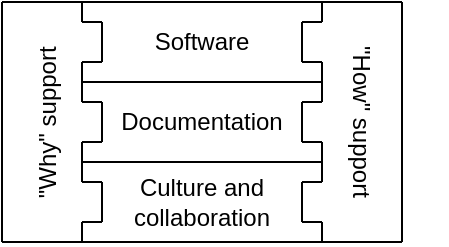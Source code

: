 <mxfile version="24.4.13" type="device">
  <diagram name="Page-1" id="10yxt3X_zslI6xzK4Py6">
    <mxGraphModel dx="244" dy="118" grid="1" gridSize="10" guides="1" tooltips="1" connect="1" arrows="1" fold="1" page="1" pageScale="1" pageWidth="827" pageHeight="1169" math="0" shadow="0">
      <root>
        <mxCell id="0" />
        <mxCell id="1" parent="0" />
        <mxCell id="GXt7LjNAbAXvlwu4eHmQ-1" value="" style="group" vertex="1" connectable="0" parent="1">
          <mxGeometry x="250" y="390" width="222.5" height="120" as="geometry" />
        </mxCell>
        <mxCell id="GXt7LjNAbAXvlwu4eHmQ-2" value="" style="group" vertex="1" connectable="0" parent="GXt7LjNAbAXvlwu4eHmQ-1">
          <mxGeometry width="222.5" height="120" as="geometry" />
        </mxCell>
        <mxCell id="GXt7LjNAbAXvlwu4eHmQ-3" value="" style="group;rotation=-180;" vertex="1" connectable="0" parent="GXt7LjNAbAXvlwu4eHmQ-2">
          <mxGeometry x="150" width="72.5" height="120" as="geometry" />
        </mxCell>
        <mxCell id="GXt7LjNAbAXvlwu4eHmQ-4" value="" style="endArrow=none;html=1;rounded=0;" edge="1" parent="GXt7LjNAbAXvlwu4eHmQ-3">
          <mxGeometry width="50" height="50" relative="1" as="geometry">
            <mxPoint x="50" as="sourcePoint" />
            <mxPoint x="50" y="120" as="targetPoint" />
          </mxGeometry>
        </mxCell>
        <mxCell id="GXt7LjNAbAXvlwu4eHmQ-5" value="" style="endArrow=none;html=1;rounded=0;" edge="1" parent="GXt7LjNAbAXvlwu4eHmQ-3">
          <mxGeometry width="50" height="50" relative="1" as="geometry">
            <mxPoint x="10" y="120" as="sourcePoint" />
            <mxPoint x="50" y="120" as="targetPoint" />
          </mxGeometry>
        </mxCell>
        <mxCell id="GXt7LjNAbAXvlwu4eHmQ-6" value="" style="endArrow=none;html=1;rounded=0;" edge="1" parent="GXt7LjNAbAXvlwu4eHmQ-3">
          <mxGeometry width="50" height="50" relative="1" as="geometry">
            <mxPoint x="10" as="sourcePoint" />
            <mxPoint x="50" as="targetPoint" />
          </mxGeometry>
        </mxCell>
        <mxCell id="GXt7LjNAbAXvlwu4eHmQ-7" value="" style="endArrow=none;html=1;rounded=0;" edge="1" parent="GXt7LjNAbAXvlwu4eHmQ-3">
          <mxGeometry width="50" height="50" relative="1" as="geometry">
            <mxPoint x="10" y="10" as="sourcePoint" />
            <mxPoint x="10" as="targetPoint" />
          </mxGeometry>
        </mxCell>
        <mxCell id="GXt7LjNAbAXvlwu4eHmQ-8" value="" style="endArrow=none;html=1;rounded=0;" edge="1" parent="GXt7LjNAbAXvlwu4eHmQ-3">
          <mxGeometry width="50" height="50" relative="1" as="geometry">
            <mxPoint x="10" y="50" as="sourcePoint" />
            <mxPoint x="10" y="30" as="targetPoint" />
          </mxGeometry>
        </mxCell>
        <mxCell id="GXt7LjNAbAXvlwu4eHmQ-9" value="" style="endArrow=none;html=1;rounded=0;" edge="1" parent="GXt7LjNAbAXvlwu4eHmQ-3">
          <mxGeometry width="50" height="50" relative="1" as="geometry">
            <mxPoint y="30" as="sourcePoint" />
            <mxPoint y="10" as="targetPoint" />
          </mxGeometry>
        </mxCell>
        <mxCell id="GXt7LjNAbAXvlwu4eHmQ-10" value="" style="endArrow=none;html=1;rounded=0;" edge="1" parent="GXt7LjNAbAXvlwu4eHmQ-3">
          <mxGeometry width="50" height="50" relative="1" as="geometry">
            <mxPoint x="10" y="90" as="sourcePoint" />
            <mxPoint x="10" y="70" as="targetPoint" />
          </mxGeometry>
        </mxCell>
        <mxCell id="GXt7LjNAbAXvlwu4eHmQ-11" value="" style="endArrow=none;html=1;rounded=0;" edge="1" parent="GXt7LjNAbAXvlwu4eHmQ-3">
          <mxGeometry width="50" height="50" relative="1" as="geometry">
            <mxPoint y="10" as="sourcePoint" />
            <mxPoint x="10" y="10" as="targetPoint" />
          </mxGeometry>
        </mxCell>
        <mxCell id="GXt7LjNAbAXvlwu4eHmQ-12" value="" style="endArrow=none;html=1;rounded=0;" edge="1" parent="GXt7LjNAbAXvlwu4eHmQ-3">
          <mxGeometry width="50" height="50" relative="1" as="geometry">
            <mxPoint x="10" y="120" as="sourcePoint" />
            <mxPoint x="10" y="110" as="targetPoint" />
          </mxGeometry>
        </mxCell>
        <mxCell id="GXt7LjNAbAXvlwu4eHmQ-13" value="" style="endArrow=none;html=1;rounded=0;" edge="1" parent="GXt7LjNAbAXvlwu4eHmQ-3">
          <mxGeometry width="50" height="50" relative="1" as="geometry">
            <mxPoint y="70" as="sourcePoint" />
            <mxPoint y="50" as="targetPoint" />
          </mxGeometry>
        </mxCell>
        <mxCell id="GXt7LjNAbAXvlwu4eHmQ-14" value="" style="endArrow=none;html=1;rounded=0;" edge="1" parent="GXt7LjNAbAXvlwu4eHmQ-3">
          <mxGeometry width="50" height="50" relative="1" as="geometry">
            <mxPoint y="110" as="sourcePoint" />
            <mxPoint y="90" as="targetPoint" />
          </mxGeometry>
        </mxCell>
        <mxCell id="GXt7LjNAbAXvlwu4eHmQ-15" value="" style="endArrow=none;html=1;rounded=0;" edge="1" parent="GXt7LjNAbAXvlwu4eHmQ-3">
          <mxGeometry width="50" height="50" relative="1" as="geometry">
            <mxPoint y="50" as="sourcePoint" />
            <mxPoint x="10" y="50" as="targetPoint" />
          </mxGeometry>
        </mxCell>
        <mxCell id="GXt7LjNAbAXvlwu4eHmQ-16" value="" style="endArrow=none;html=1;rounded=0;" edge="1" parent="GXt7LjNAbAXvlwu4eHmQ-3">
          <mxGeometry width="50" height="50" relative="1" as="geometry">
            <mxPoint y="30" as="sourcePoint" />
            <mxPoint x="10" y="30" as="targetPoint" />
          </mxGeometry>
        </mxCell>
        <mxCell id="GXt7LjNAbAXvlwu4eHmQ-17" value="" style="endArrow=none;html=1;rounded=0;" edge="1" parent="GXt7LjNAbAXvlwu4eHmQ-3">
          <mxGeometry width="50" height="50" relative="1" as="geometry">
            <mxPoint y="70" as="sourcePoint" />
            <mxPoint x="10" y="70" as="targetPoint" />
          </mxGeometry>
        </mxCell>
        <mxCell id="GXt7LjNAbAXvlwu4eHmQ-18" value="" style="endArrow=none;html=1;rounded=0;" edge="1" parent="GXt7LjNAbAXvlwu4eHmQ-3">
          <mxGeometry width="50" height="50" relative="1" as="geometry">
            <mxPoint y="90" as="sourcePoint" />
            <mxPoint x="10" y="90" as="targetPoint" />
          </mxGeometry>
        </mxCell>
        <mxCell id="GXt7LjNAbAXvlwu4eHmQ-19" value="" style="endArrow=none;html=1;rounded=0;" edge="1" parent="GXt7LjNAbAXvlwu4eHmQ-3">
          <mxGeometry width="50" height="50" relative="1" as="geometry">
            <mxPoint y="110" as="sourcePoint" />
            <mxPoint x="10" y="110" as="targetPoint" />
          </mxGeometry>
        </mxCell>
        <mxCell id="GXt7LjNAbAXvlwu4eHmQ-20" value="&quot;How&quot; support" style="text;html=1;strokeColor=none;fillColor=none;align=center;verticalAlign=middle;whiteSpace=wrap;rounded=0;shadow=0;glass=0;sketch=0;rotation=90;" vertex="1" parent="GXt7LjNAbAXvlwu4eHmQ-3">
          <mxGeometry x="-12.5" y="44.5" width="85" height="30" as="geometry" />
        </mxCell>
        <mxCell id="GXt7LjNAbAXvlwu4eHmQ-21" value="" style="endArrow=none;html=1;rounded=0;" edge="1" parent="GXt7LjNAbAXvlwu4eHmQ-2">
          <mxGeometry width="50" height="50" relative="1" as="geometry">
            <mxPoint x="40" y="120" as="sourcePoint" />
            <mxPoint x="160" y="120" as="targetPoint" />
          </mxGeometry>
        </mxCell>
        <mxCell id="GXt7LjNAbAXvlwu4eHmQ-22" value="" style="endArrow=none;html=1;rounded=0;" edge="1" parent="GXt7LjNAbAXvlwu4eHmQ-2">
          <mxGeometry width="50" height="50" relative="1" as="geometry">
            <mxPoint x="40" y="80" as="sourcePoint" />
            <mxPoint x="160" y="80" as="targetPoint" />
          </mxGeometry>
        </mxCell>
        <mxCell id="GXt7LjNAbAXvlwu4eHmQ-23" value="" style="endArrow=none;html=1;rounded=0;" edge="1" parent="GXt7LjNAbAXvlwu4eHmQ-2">
          <mxGeometry width="50" height="50" relative="1" as="geometry">
            <mxPoint x="40" y="40" as="sourcePoint" />
            <mxPoint x="160" y="40" as="targetPoint" />
          </mxGeometry>
        </mxCell>
        <mxCell id="GXt7LjNAbAXvlwu4eHmQ-24" value="" style="endArrow=none;html=1;rounded=0;" edge="1" parent="GXt7LjNAbAXvlwu4eHmQ-2">
          <mxGeometry width="50" height="50" relative="1" as="geometry">
            <mxPoint x="40" as="sourcePoint" />
            <mxPoint x="160" as="targetPoint" />
          </mxGeometry>
        </mxCell>
        <mxCell id="GXt7LjNAbAXvlwu4eHmQ-25" value="Software" style="text;html=1;strokeColor=none;fillColor=none;align=center;verticalAlign=middle;whiteSpace=wrap;rounded=0;shadow=0;glass=0;sketch=0;" vertex="1" parent="GXt7LjNAbAXvlwu4eHmQ-2">
          <mxGeometry x="70" y="5" width="60" height="30" as="geometry" />
        </mxCell>
        <mxCell id="GXt7LjNAbAXvlwu4eHmQ-26" value="Documentation" style="text;html=1;strokeColor=none;fillColor=none;align=center;verticalAlign=middle;whiteSpace=wrap;rounded=0;shadow=0;glass=0;sketch=0;" vertex="1" parent="GXt7LjNAbAXvlwu4eHmQ-2">
          <mxGeometry x="70" y="45" width="60" height="30" as="geometry" />
        </mxCell>
        <mxCell id="GXt7LjNAbAXvlwu4eHmQ-27" value="Culture and collaboration" style="text;html=1;strokeColor=none;fillColor=none;align=center;verticalAlign=middle;whiteSpace=wrap;rounded=0;shadow=0;glass=0;sketch=0;" vertex="1" parent="GXt7LjNAbAXvlwu4eHmQ-2">
          <mxGeometry x="50" y="85" width="100" height="30" as="geometry" />
        </mxCell>
        <mxCell id="GXt7LjNAbAXvlwu4eHmQ-28" value="" style="group" vertex="1" connectable="0" parent="GXt7LjNAbAXvlwu4eHmQ-1">
          <mxGeometry width="66.25" height="120" as="geometry" />
        </mxCell>
        <mxCell id="GXt7LjNAbAXvlwu4eHmQ-29" value="" style="endArrow=none;html=1;rounded=0;" edge="1" parent="GXt7LjNAbAXvlwu4eHmQ-28">
          <mxGeometry width="50" height="50" relative="1" as="geometry">
            <mxPoint y="120" as="sourcePoint" />
            <mxPoint as="targetPoint" />
          </mxGeometry>
        </mxCell>
        <mxCell id="GXt7LjNAbAXvlwu4eHmQ-30" value="" style="endArrow=none;html=1;rounded=0;" edge="1" parent="GXt7LjNAbAXvlwu4eHmQ-28">
          <mxGeometry width="50" height="50" relative="1" as="geometry">
            <mxPoint x="40" as="sourcePoint" />
            <mxPoint as="targetPoint" />
          </mxGeometry>
        </mxCell>
        <mxCell id="GXt7LjNAbAXvlwu4eHmQ-31" value="" style="endArrow=none;html=1;rounded=0;" edge="1" parent="GXt7LjNAbAXvlwu4eHmQ-28">
          <mxGeometry width="50" height="50" relative="1" as="geometry">
            <mxPoint x="40" y="120" as="sourcePoint" />
            <mxPoint y="120" as="targetPoint" />
          </mxGeometry>
        </mxCell>
        <mxCell id="GXt7LjNAbAXvlwu4eHmQ-32" value="" style="endArrow=none;html=1;rounded=0;" edge="1" parent="GXt7LjNAbAXvlwu4eHmQ-28">
          <mxGeometry width="50" height="50" relative="1" as="geometry">
            <mxPoint x="40" y="110" as="sourcePoint" />
            <mxPoint x="40" y="120" as="targetPoint" />
          </mxGeometry>
        </mxCell>
        <mxCell id="GXt7LjNAbAXvlwu4eHmQ-33" value="" style="endArrow=none;html=1;rounded=0;" edge="1" parent="GXt7LjNAbAXvlwu4eHmQ-28">
          <mxGeometry width="50" height="50" relative="1" as="geometry">
            <mxPoint x="40" y="70" as="sourcePoint" />
            <mxPoint x="40" y="90" as="targetPoint" />
          </mxGeometry>
        </mxCell>
        <mxCell id="GXt7LjNAbAXvlwu4eHmQ-34" value="" style="endArrow=none;html=1;rounded=0;" edge="1" parent="GXt7LjNAbAXvlwu4eHmQ-28">
          <mxGeometry width="50" height="50" relative="1" as="geometry">
            <mxPoint x="50" y="90" as="sourcePoint" />
            <mxPoint x="50" y="110" as="targetPoint" />
          </mxGeometry>
        </mxCell>
        <mxCell id="GXt7LjNAbAXvlwu4eHmQ-35" value="" style="endArrow=none;html=1;rounded=0;" edge="1" parent="GXt7LjNAbAXvlwu4eHmQ-28">
          <mxGeometry width="50" height="50" relative="1" as="geometry">
            <mxPoint x="40" y="30" as="sourcePoint" />
            <mxPoint x="40" y="50" as="targetPoint" />
          </mxGeometry>
        </mxCell>
        <mxCell id="GXt7LjNAbAXvlwu4eHmQ-36" value="" style="endArrow=none;html=1;rounded=0;" edge="1" parent="GXt7LjNAbAXvlwu4eHmQ-28">
          <mxGeometry width="50" height="50" relative="1" as="geometry">
            <mxPoint x="50" y="110" as="sourcePoint" />
            <mxPoint x="40" y="110" as="targetPoint" />
          </mxGeometry>
        </mxCell>
        <mxCell id="GXt7LjNAbAXvlwu4eHmQ-37" value="" style="endArrow=none;html=1;rounded=0;" edge="1" parent="GXt7LjNAbAXvlwu4eHmQ-28">
          <mxGeometry width="50" height="50" relative="1" as="geometry">
            <mxPoint x="40" as="sourcePoint" />
            <mxPoint x="40" y="10" as="targetPoint" />
          </mxGeometry>
        </mxCell>
        <mxCell id="GXt7LjNAbAXvlwu4eHmQ-38" value="" style="endArrow=none;html=1;rounded=0;" edge="1" parent="GXt7LjNAbAXvlwu4eHmQ-28">
          <mxGeometry width="50" height="50" relative="1" as="geometry">
            <mxPoint x="50" y="50" as="sourcePoint" />
            <mxPoint x="50" y="70" as="targetPoint" />
          </mxGeometry>
        </mxCell>
        <mxCell id="GXt7LjNAbAXvlwu4eHmQ-39" value="" style="endArrow=none;html=1;rounded=0;" edge="1" parent="GXt7LjNAbAXvlwu4eHmQ-28">
          <mxGeometry width="50" height="50" relative="1" as="geometry">
            <mxPoint x="50" y="10" as="sourcePoint" />
            <mxPoint x="50" y="30" as="targetPoint" />
          </mxGeometry>
        </mxCell>
        <mxCell id="GXt7LjNAbAXvlwu4eHmQ-40" value="" style="endArrow=none;html=1;rounded=0;" edge="1" parent="GXt7LjNAbAXvlwu4eHmQ-28">
          <mxGeometry width="50" height="50" relative="1" as="geometry">
            <mxPoint x="50" y="70" as="sourcePoint" />
            <mxPoint x="40" y="70" as="targetPoint" />
          </mxGeometry>
        </mxCell>
        <mxCell id="GXt7LjNAbAXvlwu4eHmQ-41" value="" style="endArrow=none;html=1;rounded=0;" edge="1" parent="GXt7LjNAbAXvlwu4eHmQ-28">
          <mxGeometry width="50" height="50" relative="1" as="geometry">
            <mxPoint x="50" y="90" as="sourcePoint" />
            <mxPoint x="40" y="90" as="targetPoint" />
          </mxGeometry>
        </mxCell>
        <mxCell id="GXt7LjNAbAXvlwu4eHmQ-42" value="" style="endArrow=none;html=1;rounded=0;" edge="1" parent="GXt7LjNAbAXvlwu4eHmQ-28">
          <mxGeometry width="50" height="50" relative="1" as="geometry">
            <mxPoint x="50" y="50" as="sourcePoint" />
            <mxPoint x="40" y="50" as="targetPoint" />
          </mxGeometry>
        </mxCell>
        <mxCell id="GXt7LjNAbAXvlwu4eHmQ-43" value="" style="endArrow=none;html=1;rounded=0;" edge="1" parent="GXt7LjNAbAXvlwu4eHmQ-28">
          <mxGeometry width="50" height="50" relative="1" as="geometry">
            <mxPoint x="50.0" y="30" as="sourcePoint" />
            <mxPoint x="40" y="30" as="targetPoint" />
          </mxGeometry>
        </mxCell>
        <mxCell id="GXt7LjNAbAXvlwu4eHmQ-44" value="" style="endArrow=none;html=1;rounded=0;" edge="1" parent="GXt7LjNAbAXvlwu4eHmQ-28">
          <mxGeometry width="50" height="50" relative="1" as="geometry">
            <mxPoint x="50.0" y="10" as="sourcePoint" />
            <mxPoint x="40.0" y="10" as="targetPoint" />
          </mxGeometry>
        </mxCell>
        <mxCell id="GXt7LjNAbAXvlwu4eHmQ-45" value="&quot;Why&quot; support" style="text;html=1;strokeColor=none;fillColor=none;align=center;verticalAlign=middle;whiteSpace=wrap;rounded=0;shadow=0;glass=0;sketch=0;rotation=-90;" vertex="1" parent="GXt7LjNAbAXvlwu4eHmQ-28">
          <mxGeometry x="-20" y="45" width="86.25" height="30" as="geometry" />
        </mxCell>
      </root>
    </mxGraphModel>
  </diagram>
</mxfile>
